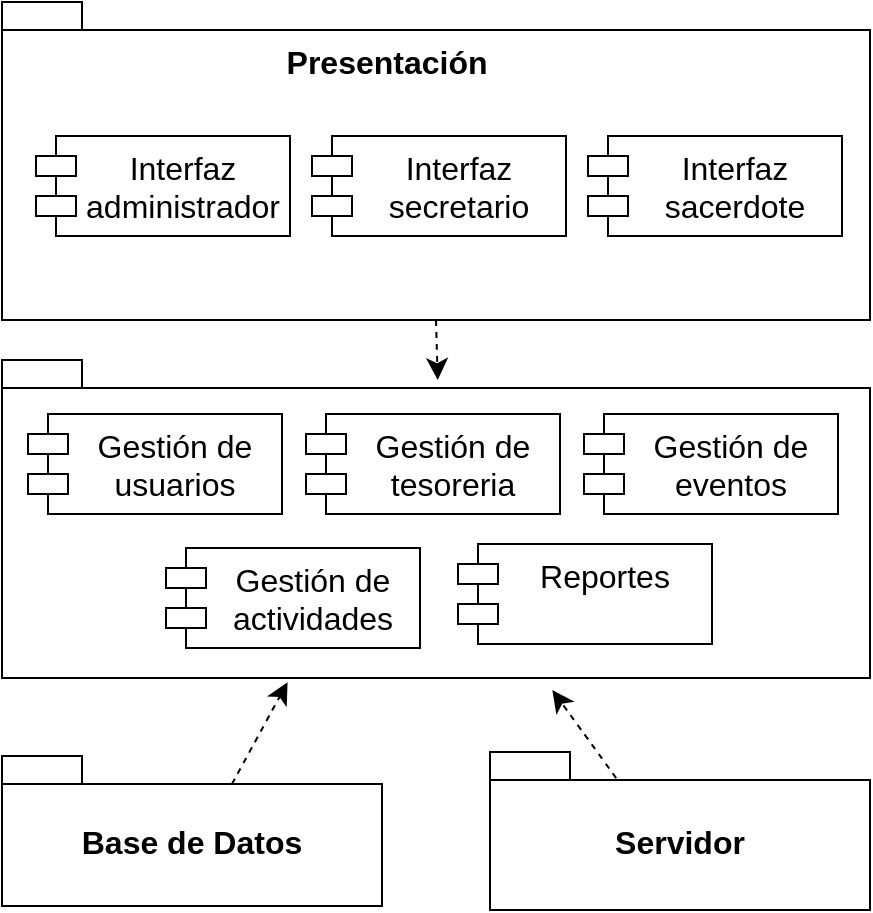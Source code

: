 <mxfile version="21.7.2" type="device">
  <diagram name="Página-1" id="_D7JHZr-YJKnToHDmIPc">
    <mxGraphModel dx="880" dy="896" grid="0" gridSize="10" guides="1" tooltips="1" connect="1" arrows="1" fold="1" page="0" pageScale="1" pageWidth="827" pageHeight="1169" math="0" shadow="0">
      <root>
        <mxCell id="0" />
        <mxCell id="1" parent="0" />
        <mxCell id="9uRJ6iCAjskDWsVBWSy3-19" style="edgeStyle=none;curved=1;rounded=0;orthogonalLoop=1;jettySize=auto;html=1;exitX=0.5;exitY=1;exitDx=0;exitDy=0;exitPerimeter=0;entryX=0.502;entryY=0.063;entryDx=0;entryDy=0;entryPerimeter=0;fontSize=12;startSize=8;endSize=8;dashed=1;" edge="1" parent="1" source="9uRJ6iCAjskDWsVBWSy3-1" target="9uRJ6iCAjskDWsVBWSy3-7">
          <mxGeometry relative="1" as="geometry" />
        </mxCell>
        <mxCell id="9uRJ6iCAjskDWsVBWSy3-1" value="" style="shape=folder;fontStyle=1;spacingTop=10;tabWidth=40;tabHeight=14;tabPosition=left;html=1;whiteSpace=wrap;fontSize=16;" vertex="1" parent="1">
          <mxGeometry x="43" y="-7" width="434" height="159" as="geometry" />
        </mxCell>
        <mxCell id="9uRJ6iCAjskDWsVBWSy3-2" value="Presentación" style="text;align=center;fontStyle=1;verticalAlign=middle;spacingLeft=3;spacingRight=3;strokeColor=none;rotatable=0;points=[[0,0.5],[1,0.5]];portConstraint=eastwest;html=1;fontSize=16;" vertex="1" parent="1">
          <mxGeometry x="195" y="10" width="80" height="26" as="geometry" />
        </mxCell>
        <mxCell id="9uRJ6iCAjskDWsVBWSy3-3" value="Interfaz administrador" style="shape=module;align=left;spacingLeft=20;align=center;verticalAlign=top;whiteSpace=wrap;html=1;fontSize=16;" vertex="1" parent="1">
          <mxGeometry x="60" y="60" width="127" height="50" as="geometry" />
        </mxCell>
        <mxCell id="9uRJ6iCAjskDWsVBWSy3-4" value="Interfaz secretario" style="shape=module;align=left;spacingLeft=20;align=center;verticalAlign=top;whiteSpace=wrap;html=1;fontSize=16;" vertex="1" parent="1">
          <mxGeometry x="198" y="60" width="127" height="50" as="geometry" />
        </mxCell>
        <mxCell id="9uRJ6iCAjskDWsVBWSy3-5" value="Interfaz sacerdote" style="shape=module;align=left;spacingLeft=20;align=center;verticalAlign=top;whiteSpace=wrap;html=1;fontSize=16;" vertex="1" parent="1">
          <mxGeometry x="336" y="60" width="127" height="50" as="geometry" />
        </mxCell>
        <mxCell id="9uRJ6iCAjskDWsVBWSy3-7" value="" style="shape=folder;fontStyle=1;spacingTop=10;tabWidth=40;tabHeight=14;tabPosition=left;html=1;whiteSpace=wrap;fontSize=16;" vertex="1" parent="1">
          <mxGeometry x="43" y="172" width="434" height="159" as="geometry" />
        </mxCell>
        <mxCell id="9uRJ6iCAjskDWsVBWSy3-9" value="Gestión de usuarios" style="shape=module;align=left;spacingLeft=20;align=center;verticalAlign=top;whiteSpace=wrap;html=1;fontSize=16;" vertex="1" parent="1">
          <mxGeometry x="56" y="199" width="127" height="50" as="geometry" />
        </mxCell>
        <mxCell id="9uRJ6iCAjskDWsVBWSy3-10" value="Gestión de tesoreria" style="shape=module;align=left;spacingLeft=20;align=center;verticalAlign=top;whiteSpace=wrap;html=1;fontSize=16;" vertex="1" parent="1">
          <mxGeometry x="195" y="199" width="127" height="50" as="geometry" />
        </mxCell>
        <mxCell id="9uRJ6iCAjskDWsVBWSy3-11" value="Gestión de eventos" style="shape=module;align=left;spacingLeft=20;align=center;verticalAlign=top;whiteSpace=wrap;html=1;fontSize=16;" vertex="1" parent="1">
          <mxGeometry x="334" y="199" width="127" height="50" as="geometry" />
        </mxCell>
        <mxCell id="9uRJ6iCAjskDWsVBWSy3-12" value="Gestión de actividades" style="shape=module;align=left;spacingLeft=20;align=center;verticalAlign=top;whiteSpace=wrap;html=1;fontSize=16;" vertex="1" parent="1">
          <mxGeometry x="125" y="266" width="127" height="50" as="geometry" />
        </mxCell>
        <mxCell id="9uRJ6iCAjskDWsVBWSy3-13" value="Reportes" style="shape=module;align=left;spacingLeft=20;align=center;verticalAlign=top;whiteSpace=wrap;html=1;fontSize=16;" vertex="1" parent="1">
          <mxGeometry x="271" y="264" width="127" height="50" as="geometry" />
        </mxCell>
        <mxCell id="9uRJ6iCAjskDWsVBWSy3-17" style="edgeStyle=none;curved=1;rounded=0;orthogonalLoop=1;jettySize=auto;html=1;exitX=0;exitY=0;exitDx=115;exitDy=14;exitPerimeter=0;entryX=0.329;entryY=1.013;entryDx=0;entryDy=0;entryPerimeter=0;fontSize=12;startSize=8;endSize=8;dashed=1;" edge="1" parent="1" source="9uRJ6iCAjskDWsVBWSy3-14" target="9uRJ6iCAjskDWsVBWSy3-7">
          <mxGeometry relative="1" as="geometry" />
        </mxCell>
        <mxCell id="9uRJ6iCAjskDWsVBWSy3-14" value="Base de Datos" style="shape=folder;fontStyle=1;spacingTop=10;tabWidth=40;tabHeight=14;tabPosition=left;html=1;whiteSpace=wrap;fontSize=16;" vertex="1" parent="1">
          <mxGeometry x="43" y="370" width="190" height="75" as="geometry" />
        </mxCell>
        <mxCell id="9uRJ6iCAjskDWsVBWSy3-15" value="Servidor" style="shape=folder;fontStyle=1;spacingTop=10;tabWidth=40;tabHeight=14;tabPosition=left;html=1;whiteSpace=wrap;fontSize=16;" vertex="1" parent="1">
          <mxGeometry x="287" y="368" width="190" height="79" as="geometry" />
        </mxCell>
        <mxCell id="9uRJ6iCAjskDWsVBWSy3-18" value="" style="edgeStyle=none;orthogonalLoop=1;jettySize=auto;html=1;rounded=0;fontSize=12;startSize=8;endSize=8;curved=1;exitX=0.332;exitY=0.165;exitDx=0;exitDy=0;exitPerimeter=0;entryX=0.634;entryY=1.038;entryDx=0;entryDy=0;entryPerimeter=0;dashed=1;" edge="1" parent="1" source="9uRJ6iCAjskDWsVBWSy3-15" target="9uRJ6iCAjskDWsVBWSy3-7">
          <mxGeometry width="120" relative="1" as="geometry">
            <mxPoint x="350" y="378" as="sourcePoint" />
            <mxPoint x="315" y="339" as="targetPoint" />
            <Array as="points" />
          </mxGeometry>
        </mxCell>
      </root>
    </mxGraphModel>
  </diagram>
</mxfile>
